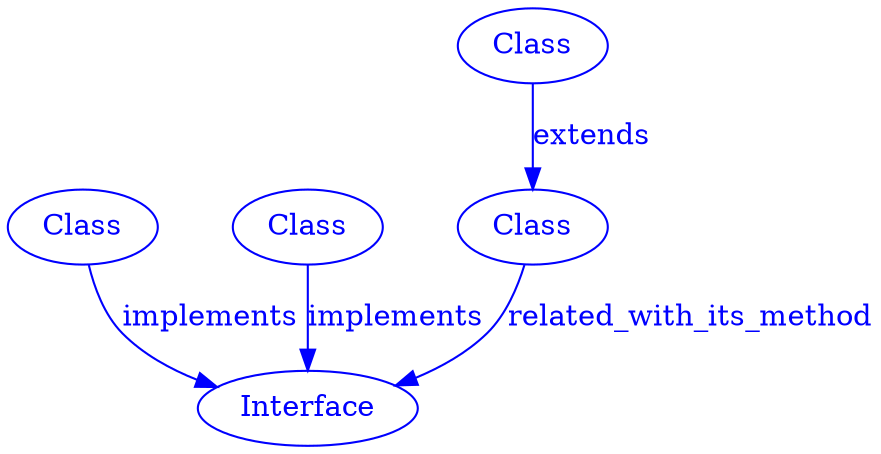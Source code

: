 digraph SubdueGraph {
  27 [label="Class",color=blue,fontcolor=blue];
  274 [label="Class",color=blue,fontcolor=blue];
  395 [label="Class",color=blue,fontcolor=blue];
  428 [label="Class",color=blue,fontcolor=blue];
  480 [label="Interface",color=blue,fontcolor=blue];
  27 -> 480 [label="implements",color=blue,fontcolor=blue];
  274 -> 480 [label="implements",color=blue,fontcolor=blue];
  395 -> 428 [label="extends",color=blue,fontcolor=blue];
  428 -> 480 [label="related_with_its_method",color=blue,fontcolor=blue];
}
